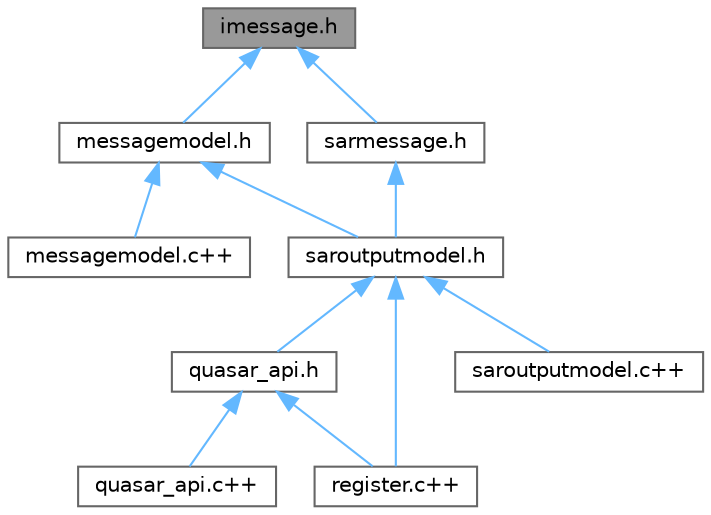 digraph "imessage.h"
{
 // INTERACTIVE_SVG=YES
 // LATEX_PDF_SIZE
  bgcolor="transparent";
  edge [fontname=Helvetica,fontsize=10,labelfontname=Helvetica,labelfontsize=10];
  node [fontname=Helvetica,fontsize=10,shape=box,height=0.2,width=0.4];
  Node1 [id="Node000001",label="imessage.h",height=0.2,width=0.4,color="gray40", fillcolor="grey60", style="filled", fontcolor="black",tooltip=" "];
  Node1 -> Node2 [id="edge1_Node000001_Node000002",dir="back",color="steelblue1",style="solid",tooltip=" "];
  Node2 [id="Node000002",label="messagemodel.h",height=0.2,width=0.4,color="grey40", fillcolor="white", style="filled",URL="$dc/d76/messagemodel_8h_source.html",tooltip=" "];
  Node2 -> Node3 [id="edge2_Node000002_Node000003",dir="back",color="steelblue1",style="solid",tooltip=" "];
  Node3 [id="Node000003",label="messagemodel.c++",height=0.2,width=0.4,color="grey40", fillcolor="white", style="filled",URL="$d6/d51/messagemodel_8c_09_09_source.html",tooltip=" "];
  Node2 -> Node4 [id="edge3_Node000002_Node000004",dir="back",color="steelblue1",style="solid",tooltip=" "];
  Node4 [id="Node000004",label="saroutputmodel.h",height=0.2,width=0.4,color="grey40", fillcolor="white", style="filled",URL="$da/dde/saroutputmodel_8h_source.html",tooltip=" "];
  Node4 -> Node5 [id="edge4_Node000004_Node000005",dir="back",color="steelblue1",style="solid",tooltip=" "];
  Node5 [id="Node000005",label="quasar_api.h",height=0.2,width=0.4,color="grey40", fillcolor="white", style="filled",URL="$d7/d0e/quasar__api_8h_source.html",tooltip=" "];
  Node5 -> Node6 [id="edge5_Node000005_Node000006",dir="back",color="steelblue1",style="solid",tooltip=" "];
  Node6 [id="Node000006",label="quasar_api.c++",height=0.2,width=0.4,color="grey40", fillcolor="white", style="filled",URL="$de/d4b/quasar__api_8c_09_09_source.html",tooltip=" "];
  Node5 -> Node7 [id="edge6_Node000005_Node000007",dir="back",color="steelblue1",style="solid",tooltip=" "];
  Node7 [id="Node000007",label="register.c++",height=0.2,width=0.4,color="grey40", fillcolor="white", style="filled",URL="$d8/ddd/register_8c_09_09_source.html",tooltip=" "];
  Node4 -> Node7 [id="edge7_Node000004_Node000007",dir="back",color="steelblue1",style="solid",tooltip=" "];
  Node4 -> Node8 [id="edge8_Node000004_Node000008",dir="back",color="steelblue1",style="solid",tooltip=" "];
  Node8 [id="Node000008",label="saroutputmodel.c++",height=0.2,width=0.4,color="grey40", fillcolor="white", style="filled",URL="$d8/d7b/saroutputmodel_8c_09_09_source.html",tooltip=" "];
  Node1 -> Node9 [id="edge9_Node000001_Node000009",dir="back",color="steelblue1",style="solid",tooltip=" "];
  Node9 [id="Node000009",label="sarmessage.h",height=0.2,width=0.4,color="grey40", fillcolor="white", style="filled",URL="$df/dd9/sarmessage_8h_source.html",tooltip=" "];
  Node9 -> Node4 [id="edge10_Node000009_Node000004",dir="back",color="steelblue1",style="solid",tooltip=" "];
}
